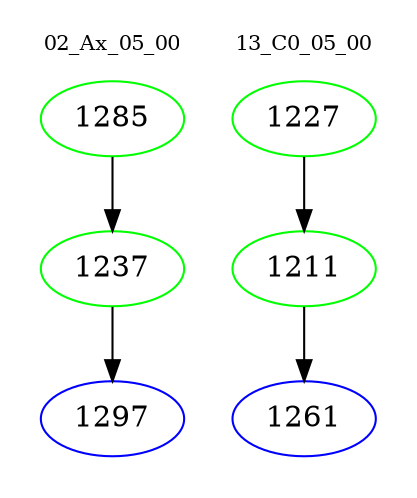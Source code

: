 digraph{
subgraph cluster_0 {
color = white
label = "02_Ax_05_00";
fontsize=10;
T0_1285 [label="1285", color="green"]
T0_1285 -> T0_1237 [color="black"]
T0_1237 [label="1237", color="green"]
T0_1237 -> T0_1297 [color="black"]
T0_1297 [label="1297", color="blue"]
}
subgraph cluster_1 {
color = white
label = "13_C0_05_00";
fontsize=10;
T1_1227 [label="1227", color="green"]
T1_1227 -> T1_1211 [color="black"]
T1_1211 [label="1211", color="green"]
T1_1211 -> T1_1261 [color="black"]
T1_1261 [label="1261", color="blue"]
}
}
